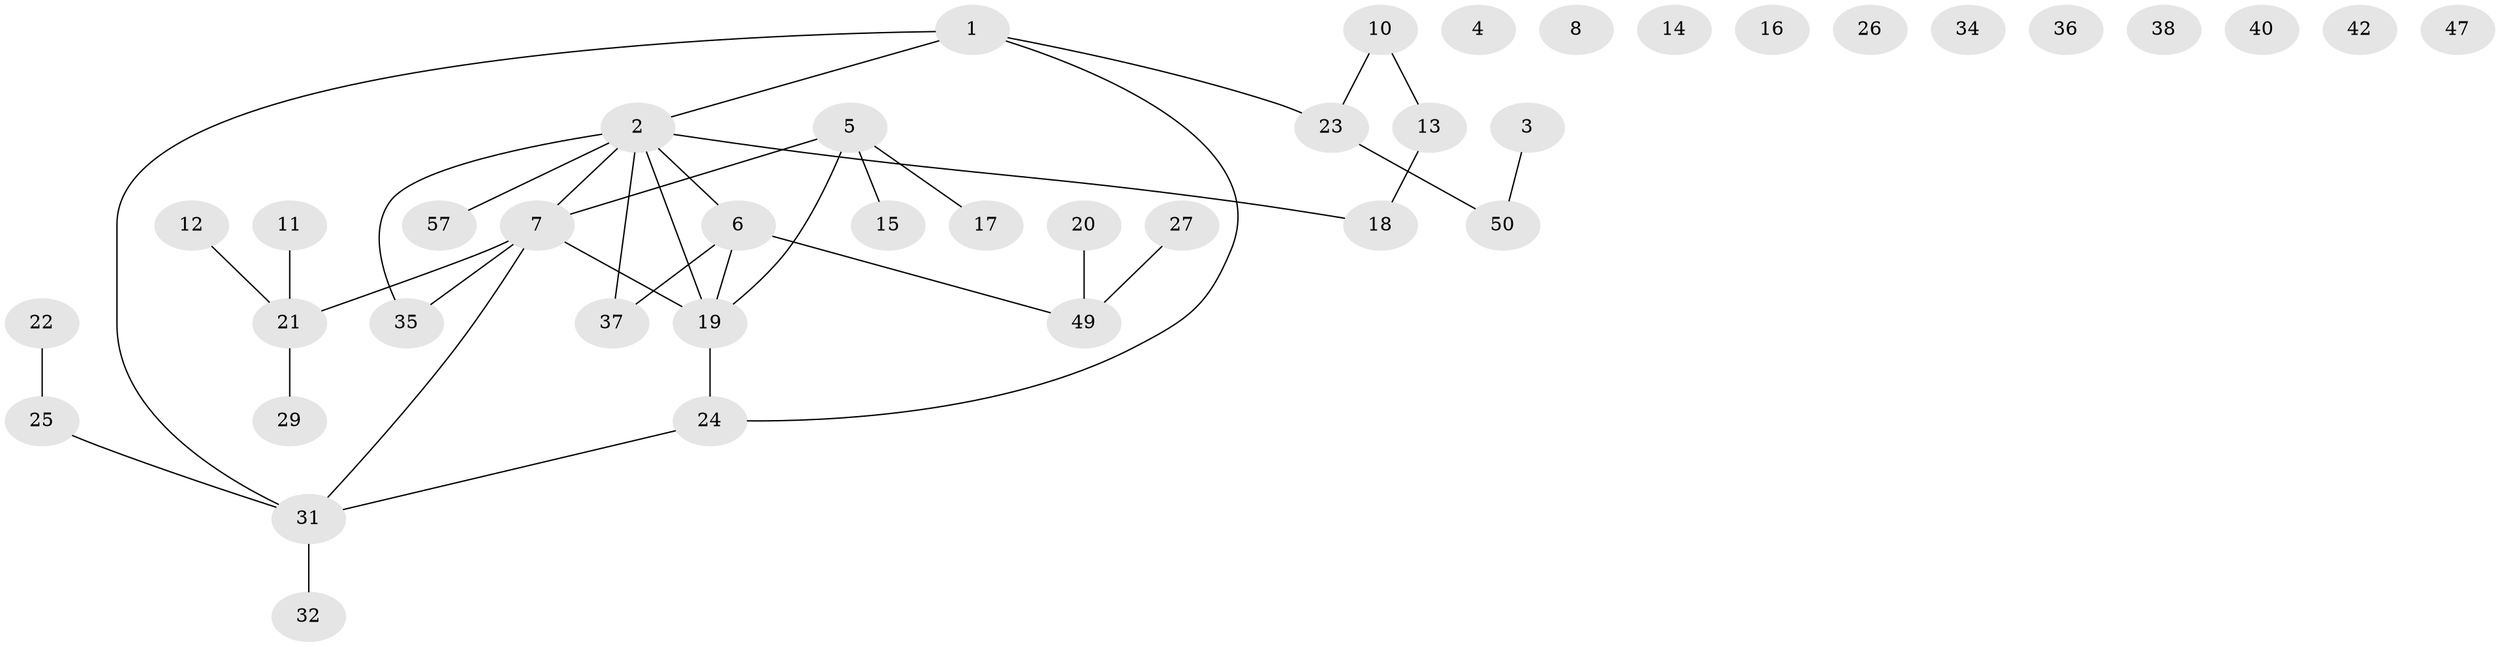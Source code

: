 // original degree distribution, {3: 0.08620689655172414, 1: 0.3448275862068966, 0: 0.15517241379310345, 4: 0.10344827586206896, 5: 0.05172413793103448, 2: 0.22413793103448276, 6: 0.034482758620689655}
// Generated by graph-tools (version 1.1) at 2025/16/03/04/25 18:16:26]
// undirected, 40 vertices, 37 edges
graph export_dot {
graph [start="1"]
  node [color=gray90,style=filled];
  1 [super="+30+45"];
  2 [super="+9"];
  3;
  4;
  5;
  6;
  7 [super="+33+39"];
  8 [super="+58"];
  10;
  11 [super="+43"];
  12;
  13;
  14;
  15;
  16 [super="+48"];
  17;
  18;
  19;
  20;
  21;
  22;
  23;
  24;
  25;
  26;
  27;
  29 [super="+54"];
  31 [super="+52+46"];
  32;
  34;
  35;
  36;
  37;
  38;
  40;
  42;
  47;
  49 [super="+55"];
  50;
  57;
  1 -- 31;
  1 -- 24;
  1 -- 2;
  1 -- 23;
  2 -- 35;
  2 -- 37;
  2 -- 6;
  2 -- 7;
  2 -- 18;
  2 -- 19;
  2 -- 57;
  3 -- 50;
  5 -- 15;
  5 -- 17;
  5 -- 19;
  5 -- 7;
  6 -- 19;
  6 -- 37;
  6 -- 49;
  7 -- 19 [weight=2];
  7 -- 21;
  7 -- 35;
  7 -- 31;
  10 -- 13;
  10 -- 23;
  11 -- 21;
  12 -- 21;
  13 -- 18;
  19 -- 24;
  20 -- 49;
  21 -- 29;
  22 -- 25;
  23 -- 50;
  24 -- 31;
  25 -- 31;
  27 -- 49;
  31 -- 32;
}
